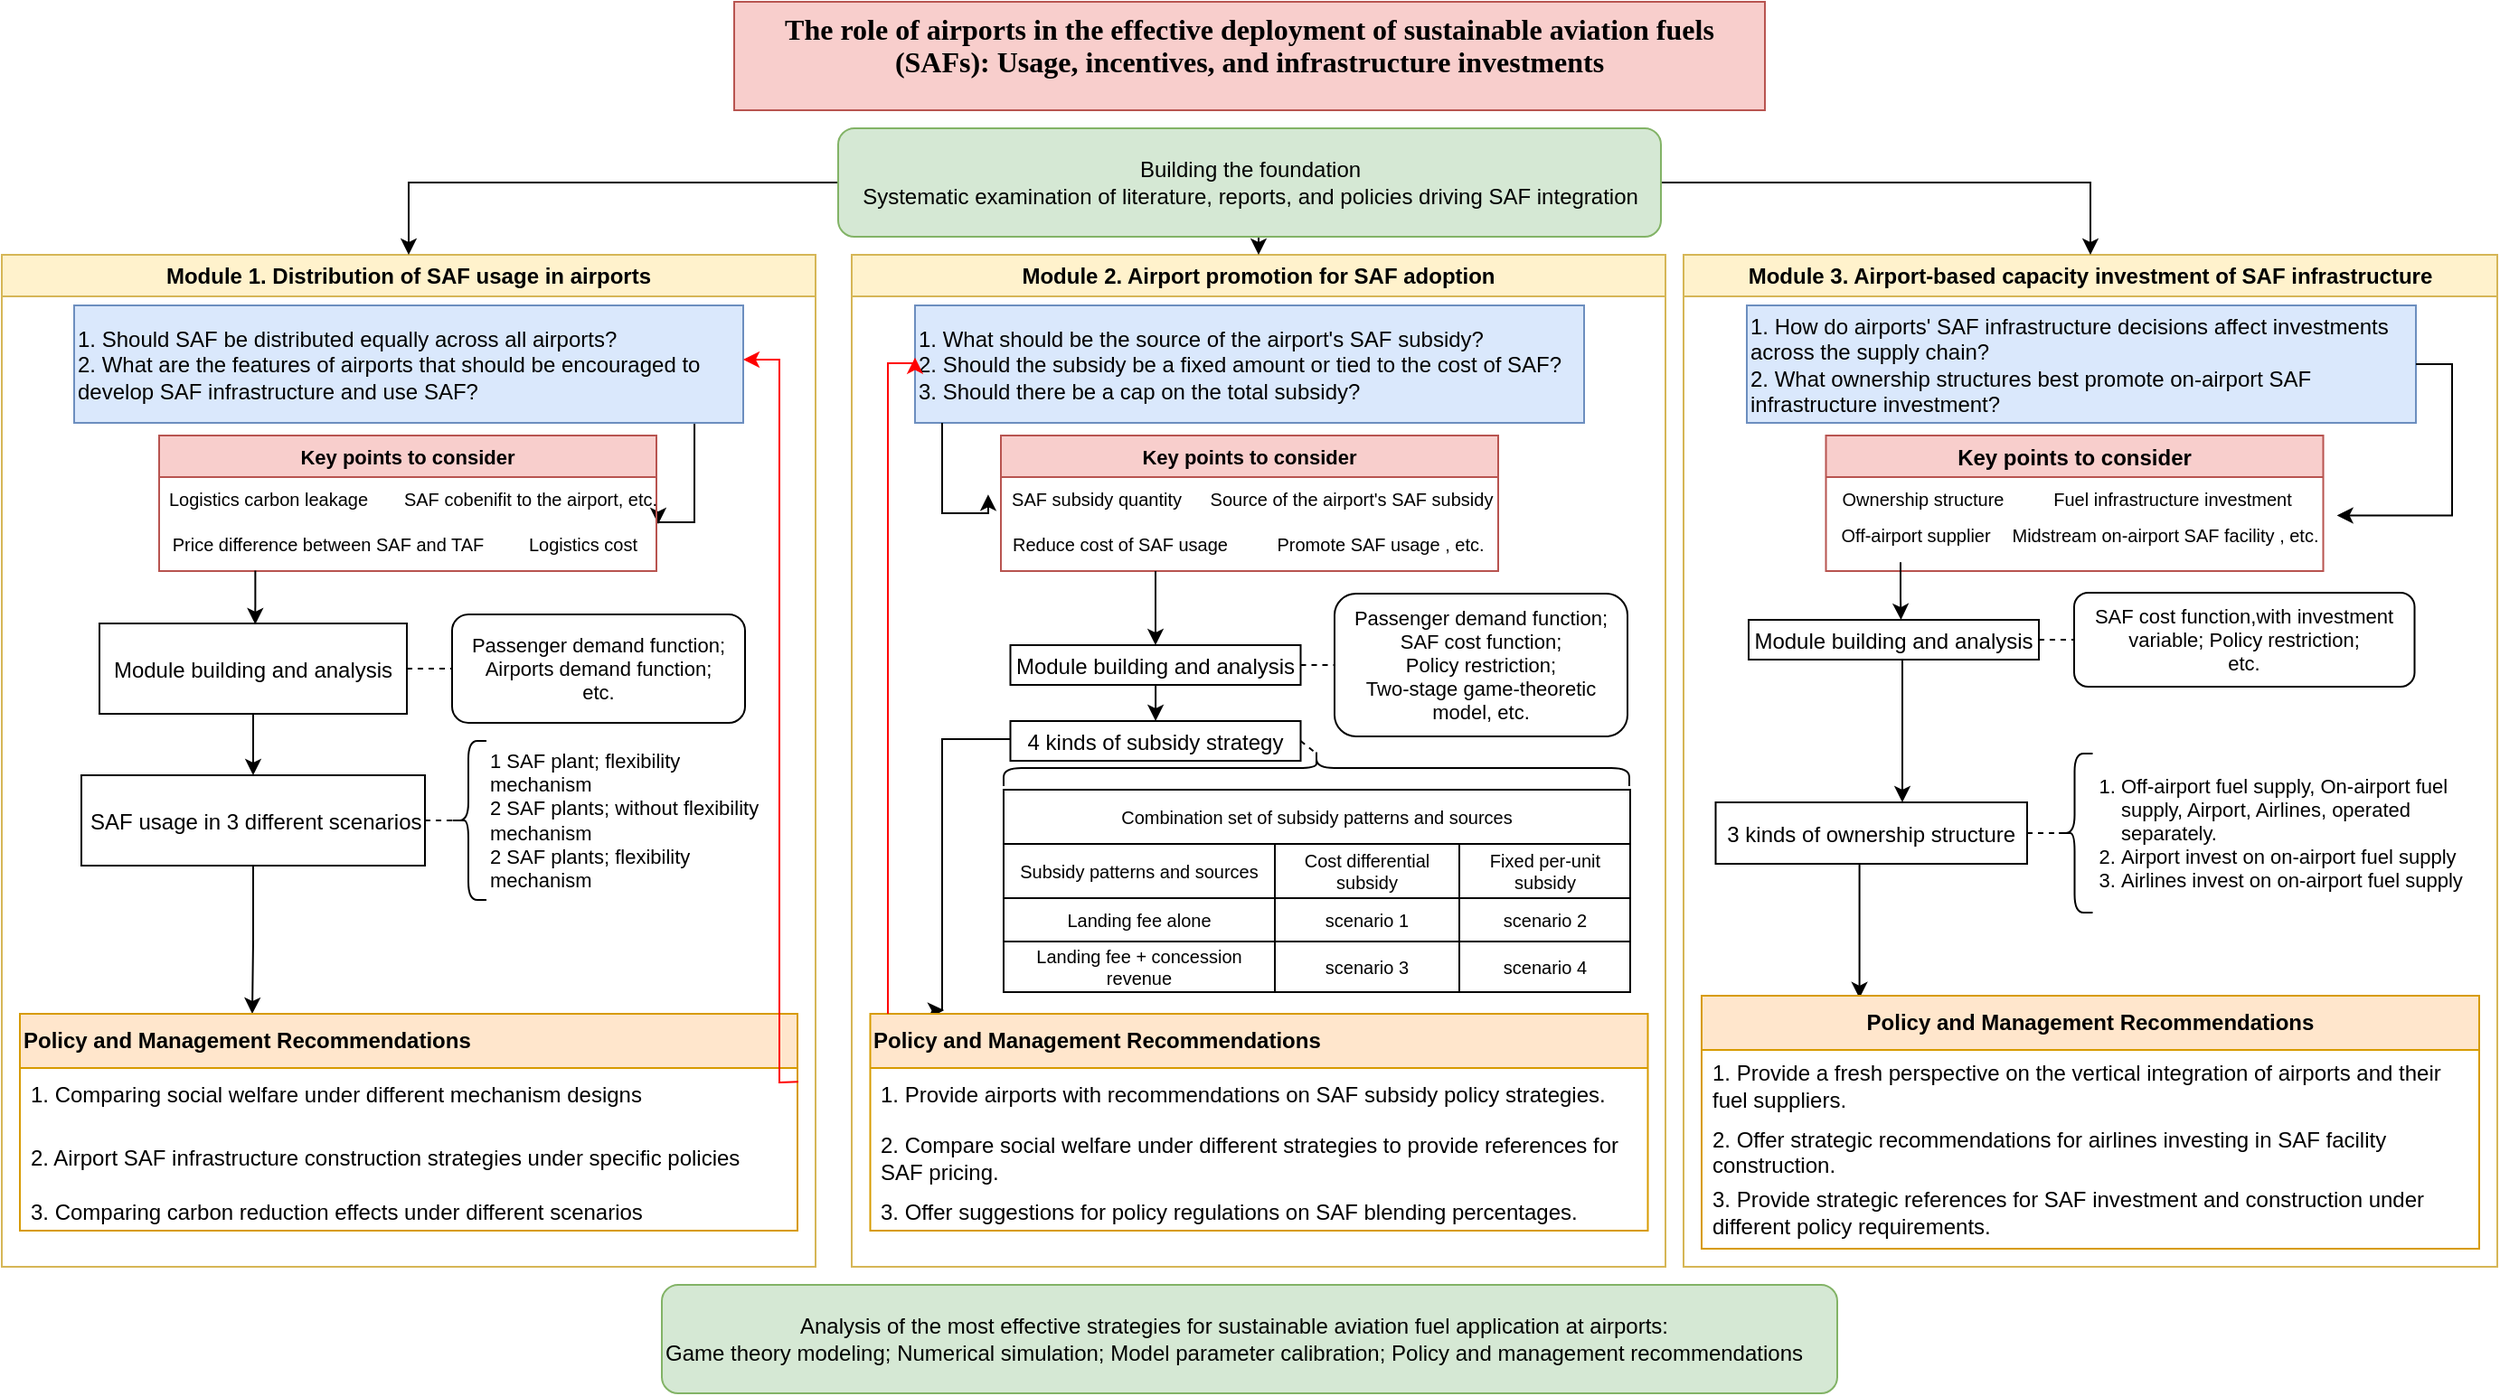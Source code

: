 <mxfile version="24.8.0">
  <diagram name="Page-1" id="e7e014a7-5840-1c2e-5031-d8a46d1fe8dd">
    <mxGraphModel dx="2603" dy="819" grid="1" gridSize="10" guides="1" tooltips="1" connect="1" arrows="1" fold="1" page="1" pageScale="1" pageWidth="1169" pageHeight="826" background="none" math="0" shadow="0">
      <root>
        <mxCell id="0" />
        <mxCell id="1" parent="0" />
        <mxCell id="2" value="Module 1. Distribution of SAF usage in airports" style="swimlane;whiteSpace=wrap;fillColor=#fff2cc;strokeColor=#d6b656;" parent="1" vertex="1">
          <mxGeometry x="-280" y="140" width="450" height="560" as="geometry">
            <mxRectangle x="-270" y="142" width="90" height="30" as="alternateBounds" />
          </mxGeometry>
        </mxCell>
        <mxCell id="LJBLf-9OPQEesqbSQKG5-111" style="edgeStyle=orthogonalEdgeStyle;rounded=0;orthogonalLoop=1;jettySize=auto;html=1;entryX=0.5;entryY=0;entryDx=0;entryDy=0;fontFamily=Helvetica;fontSize=12;fontColor=default;" parent="2" source="8" target="10" edge="1">
          <mxGeometry relative="1" as="geometry" />
        </mxCell>
        <mxCell id="8" value="Module building and analysis" style="" parent="2" vertex="1">
          <mxGeometry x="54" y="204" width="170" height="50" as="geometry" />
        </mxCell>
        <mxCell id="rZtBLB-fVoA_DSwmURB1-14" style="edgeStyle=orthogonalEdgeStyle;rounded=0;orthogonalLoop=1;jettySize=auto;html=1;entryX=0.25;entryY=0;entryDx=0;entryDy=0;" edge="1" parent="2">
          <mxGeometry relative="1" as="geometry">
            <mxPoint x="139" y="338" as="sourcePoint" />
            <mxPoint x="138.5" y="420" as="targetPoint" />
            <Array as="points">
              <mxPoint x="139" y="379" />
              <mxPoint x="139" y="379" />
            </Array>
          </mxGeometry>
        </mxCell>
        <mxCell id="10" value=" SAF usage in 3 different scenarios" style="" parent="2" vertex="1">
          <mxGeometry x="44" y="288" width="190" height="50" as="geometry" />
        </mxCell>
        <mxCell id="LJBLf-9OPQEesqbSQKG5-52" value="Passenger demand function;&lt;div style=&quot;font-size: 11px;&quot;&gt;Airports demand function;&lt;/div&gt;&lt;div style=&quot;font-size: 11px;&quot;&gt;etc.&lt;/div&gt;" style="rounded=1;whiteSpace=wrap;html=1;fontSize=11;" parent="2" vertex="1">
          <mxGeometry x="249" y="199" width="162" height="60" as="geometry" />
        </mxCell>
        <mxCell id="LJBLf-9OPQEesqbSQKG5-56" value="" style="endArrow=none;dashed=1;html=1;rounded=0;exitX=1;exitY=0.5;exitDx=0;exitDy=0;entryX=0;entryY=0.5;entryDx=0;entryDy=0;" parent="2" source="8" target="LJBLf-9OPQEesqbSQKG5-52" edge="1">
          <mxGeometry width="50" height="50" relative="1" as="geometry">
            <mxPoint x="539" y="191" as="sourcePoint" />
            <mxPoint x="589" y="141" as="targetPoint" />
          </mxGeometry>
        </mxCell>
        <mxCell id="LJBLf-9OPQEesqbSQKG5-57" value="" style="shape=curlyBracket;whiteSpace=wrap;html=1;rounded=1;labelPosition=left;verticalLabelPosition=middle;align=right;verticalAlign=middle;size=0.5;rotation=0;" parent="2" vertex="1">
          <mxGeometry x="248" y="269" width="20" height="88" as="geometry" />
        </mxCell>
        <mxCell id="LJBLf-9OPQEesqbSQKG5-79" value="" style="endArrow=none;dashed=1;html=1;rounded=0;fontFamily=Helvetica;fontSize=12;fontColor=default;entryX=0.1;entryY=0.5;entryDx=0;entryDy=0;entryPerimeter=0;exitX=1;exitY=0.5;exitDx=0;exitDy=0;" parent="2" source="10" target="LJBLf-9OPQEesqbSQKG5-57" edge="1">
          <mxGeometry width="50" height="50" relative="1" as="geometry">
            <mxPoint x="169" y="281" as="sourcePoint" />
            <mxPoint x="219" y="231" as="targetPoint" />
          </mxGeometry>
        </mxCell>
        <mxCell id="LJBLf-9OPQEesqbSQKG5-73" value="&lt;span style=&quot;font-weight: 700; text-align: -webkit-center;&quot;&gt;Policy and Management Recommendations&lt;/span&gt;" style="swimlane;fontStyle=0;childLayout=stackLayout;horizontal=1;startSize=30;horizontalStack=0;resizeParent=1;resizeParentMax=0;resizeLast=0;collapsible=1;marginBottom=0;whiteSpace=wrap;html=1;align=left;verticalAlign=middle;fontFamily=Helvetica;fontSize=12;fillColor=#ffe6cc;strokeColor=#d79b00;" parent="2" vertex="1">
          <mxGeometry x="10" y="420" width="430" height="120" as="geometry" />
        </mxCell>
        <mxCell id="LJBLf-9OPQEesqbSQKG5-74" value="1. Comparing social welfare under different mechanism designs" style="text;strokeColor=none;fillColor=none;align=left;verticalAlign=middle;spacingLeft=4;spacingRight=4;overflow=hidden;points=[[0,0.5],[1,0.5]];portConstraint=eastwest;rotatable=0;whiteSpace=wrap;html=1;fontFamily=Helvetica;fontSize=12;fontColor=default;" parent="LJBLf-9OPQEesqbSQKG5-73" vertex="1">
          <mxGeometry y="30" width="430" height="30" as="geometry" />
        </mxCell>
        <mxCell id="LJBLf-9OPQEesqbSQKG5-75" value="2. Airport SAF infrastructure construction strategies under specific policies" style="text;strokeColor=none;fillColor=none;align=left;verticalAlign=middle;spacingLeft=4;spacingRight=4;overflow=hidden;points=[[0,0.5],[1,0.5]];portConstraint=eastwest;rotatable=0;whiteSpace=wrap;html=1;fontFamily=Helvetica;fontSize=12;fontColor=default;" parent="LJBLf-9OPQEesqbSQKG5-73" vertex="1">
          <mxGeometry y="60" width="430" height="40" as="geometry" />
        </mxCell>
        <mxCell id="LJBLf-9OPQEesqbSQKG5-76" value="3. Comparing carbon reduction effects under different scenarios" style="text;strokeColor=none;fillColor=none;align=left;verticalAlign=middle;spacingLeft=4;spacingRight=4;overflow=hidden;points=[[0,0.5],[1,0.5]];portConstraint=eastwest;rotatable=0;whiteSpace=wrap;html=1;fontFamily=Helvetica;fontSize=12;fontColor=default;" parent="LJBLf-9OPQEesqbSQKG5-73" vertex="1">
          <mxGeometry y="100" width="430" height="20" as="geometry" />
        </mxCell>
        <mxCell id="lu8GZyo01GJMkmbSmP88-27" style="edgeStyle=orthogonalEdgeStyle;rounded=0;orthogonalLoop=1;jettySize=auto;html=1;entryX=1;entryY=0.5;entryDx=0;entryDy=0;" parent="2" edge="1">
          <mxGeometry relative="1" as="geometry">
            <Array as="points">
              <mxPoint x="383" y="148" />
            </Array>
            <mxPoint x="383.034" y="91.0" as="sourcePoint" />
            <mxPoint x="363" y="149" as="targetPoint" />
          </mxGeometry>
        </mxCell>
        <mxCell id="LJBLf-9OPQEesqbSQKG5-71" value="1. Should SAF be distributed equally across all airports?&amp;nbsp;&lt;div&gt;&lt;span style=&quot;background-color: initial;&quot;&gt;2. What are the features of airports that should be encouraged to develop SAF infrastructure and use SAF?&lt;/span&gt;&lt;br&gt;&lt;/div&gt;" style="text;strokeColor=#6c8ebf;fillColor=#dae8fc;html=1;whiteSpace=wrap;verticalAlign=middle;overflow=hidden;" parent="2" vertex="1">
          <mxGeometry x="40" y="28" width="370" height="65" as="geometry" />
        </mxCell>
        <mxCell id="LJBLf-9OPQEesqbSQKG5-83" value="" style="endArrow=classic;html=1;rounded=0;fontFamily=Helvetica;fontSize=12;fontColor=default;strokeColor=#FF0000;exitX=1.001;exitY=0.253;exitDx=0;exitDy=0;exitPerimeter=0;" parent="2" edge="1" source="LJBLf-9OPQEesqbSQKG5-74">
          <mxGeometry width="50" height="50" relative="1" as="geometry">
            <mxPoint x="410" y="458" as="sourcePoint" />
            <mxPoint x="410" y="58" as="targetPoint" />
            <Array as="points">
              <mxPoint x="430" y="458" />
              <mxPoint x="430" y="268" />
              <mxPoint x="430" y="58" />
            </Array>
          </mxGeometry>
        </mxCell>
        <mxCell id="LJBLf-9OPQEesqbSQKG5-60" value="&lt;span style=&quot;background-color: initial; font-size: 11px;&quot;&gt;1 SAF plant; flexibility mechanism&amp;nbsp;&lt;/span&gt;&lt;br style=&quot;font-size: 11px;&quot;&gt;&lt;span style=&quot;background-color: initial; font-size: 11px;&quot;&gt;2 SAF plants; without flexibility mechanism&lt;/span&gt;&lt;br style=&quot;font-size: 11px;&quot;&gt;&lt;span style=&quot;background-color: initial; font-size: 11px;&quot;&gt;2 SAF plants; flexibility mechanism&lt;/span&gt;" style="text;strokeColor=none;fillColor=none;html=1;whiteSpace=wrap;verticalAlign=middle;overflow=hidden;fontSize=11;" parent="2" vertex="1">
          <mxGeometry x="268" y="252" width="162" height="122" as="geometry" />
        </mxCell>
        <mxCell id="lu8GZyo01GJMkmbSmP88-20" value="Key points to consider" style="swimlane;fillColor=#f8cecc;strokeColor=#b85450;fontSize=11;" parent="2" vertex="1">
          <mxGeometry x="87" y="100" width="275" height="75" as="geometry" />
        </mxCell>
        <mxCell id="lu8GZyo01GJMkmbSmP88-21" value="SAF cobenifit to the airport, etc." style="text;html=1;align=center;verticalAlign=middle;resizable=0;points=[];autosize=1;strokeColor=none;fillColor=none;fontSize=10;" parent="lu8GZyo01GJMkmbSmP88-20" vertex="1">
          <mxGeometry x="125" y="20" width="160" height="30" as="geometry" />
        </mxCell>
        <mxCell id="lu8GZyo01GJMkmbSmP88-22" value="Logistics carbon leakage" style="text;html=1;align=center;verticalAlign=middle;resizable=0;points=[];autosize=1;strokeColor=none;fillColor=none;fontSize=10;" parent="lu8GZyo01GJMkmbSmP88-20" vertex="1">
          <mxGeometry x="-5" y="20" width="130" height="30" as="geometry" />
        </mxCell>
        <mxCell id="lu8GZyo01GJMkmbSmP88-23" value="Logistics cost" style="text;html=1;align=center;verticalAlign=middle;resizable=0;points=[];autosize=1;strokeColor=none;fillColor=none;fontSize=10;" parent="lu8GZyo01GJMkmbSmP88-20" vertex="1">
          <mxGeometry x="194" y="45" width="80" height="30" as="geometry" />
        </mxCell>
        <mxCell id="lu8GZyo01GJMkmbSmP88-24" value="&lt;font style=&quot;font-size: 10px;&quot;&gt;Price difference between SAF and TAF&lt;/font&gt;" style="text;html=1;align=center;verticalAlign=middle;resizable=0;points=[];autosize=1;strokeColor=none;fillColor=none;fontSize=9;" parent="lu8GZyo01GJMkmbSmP88-20" vertex="1">
          <mxGeometry x="-7" y="45" width="200" height="30" as="geometry" />
        </mxCell>
        <mxCell id="rZtBLB-fVoA_DSwmURB1-11" style="edgeStyle=orthogonalEdgeStyle;rounded=0;orthogonalLoop=1;jettySize=auto;html=1;entryX=0.848;entryY=0.01;entryDx=0;entryDy=0;entryPerimeter=0;exitX=0.301;exitY=0.993;exitDx=0;exitDy=0;exitPerimeter=0;" edge="1" parent="2" source="lu8GZyo01GJMkmbSmP88-24">
          <mxGeometry relative="1" as="geometry">
            <mxPoint x="140" y="180" as="sourcePoint" />
            <mxPoint x="140.16" y="204.5" as="targetPoint" />
          </mxGeometry>
        </mxCell>
        <mxCell id="3" value="Module 2. Airport promotion for SAF adoption" style="swimlane;whiteSpace=wrap;fillColor=#fff2cc;strokeColor=#d6b656;" parent="1" vertex="1">
          <mxGeometry x="190" y="140" width="450" height="560" as="geometry" />
        </mxCell>
        <mxCell id="LJBLf-9OPQEesqbSQKG5-85" value="1. What should be the source of the airport&#39;s SAF subsidy?&amp;nbsp;&lt;div&gt;2. Should the subsidy be a fixed amount or tied to the cost of SAF?&amp;nbsp;&lt;/div&gt;&lt;div&gt;3. Should there be a cap on the total subsidy?&lt;/div&gt;" style="text;strokeColor=#6c8ebf;fillColor=#dae8fc;html=1;whiteSpace=wrap;verticalAlign=middle;overflow=hidden;" parent="3" vertex="1">
          <mxGeometry x="35" y="28" width="370" height="65" as="geometry" />
        </mxCell>
        <mxCell id="LJBLf-9OPQEesqbSQKG5-116" style="edgeStyle=orthogonalEdgeStyle;rounded=0;orthogonalLoop=1;jettySize=auto;html=1;entryX=0.5;entryY=0;entryDx=0;entryDy=0;fontFamily=Helvetica;fontSize=12;fontColor=default;" parent="3" source="LJBLf-9OPQEesqbSQKG5-117" target="LJBLf-9OPQEesqbSQKG5-118" edge="1">
          <mxGeometry relative="1" as="geometry" />
        </mxCell>
        <mxCell id="LJBLf-9OPQEesqbSQKG5-117" value="Module building and analysis" style="" parent="3" vertex="1">
          <mxGeometry x="87.75" y="216" width="160.5" height="22" as="geometry" />
        </mxCell>
        <mxCell id="rZtBLB-fVoA_DSwmURB1-19" style="edgeStyle=orthogonalEdgeStyle;rounded=0;orthogonalLoop=1;jettySize=auto;html=1;entryX=0.095;entryY=-0.017;entryDx=0;entryDy=0;entryPerimeter=0;" edge="1" parent="3" target="LJBLf-9OPQEesqbSQKG5-137">
          <mxGeometry relative="1" as="geometry">
            <mxPoint x="50.433" y="409.84" as="targetPoint" />
            <mxPoint x="87.75" y="268" as="sourcePoint" />
            <Array as="points">
              <mxPoint x="50" y="268" />
            </Array>
          </mxGeometry>
        </mxCell>
        <mxCell id="LJBLf-9OPQEesqbSQKG5-118" value="4 kinds of subsidy strategy" style="" parent="3" vertex="1">
          <mxGeometry x="87.75" y="258" width="160.5" height="22" as="geometry" />
        </mxCell>
        <mxCell id="LJBLf-9OPQEesqbSQKG5-119" value="Passenger demand function;&lt;div style=&quot;font-size: 11px;&quot;&gt;SAF cost function;&lt;/div&gt;&lt;div style=&quot;font-size: 11px;&quot;&gt;Policy restriction;&lt;/div&gt;&lt;div style=&quot;font-size: 11px;&quot;&gt;Two-stage game-theoretic model,&amp;nbsp;&lt;span style=&quot;background-color: initial; font-size: 11px;&quot;&gt;etc.&lt;/span&gt;&lt;/div&gt;" style="rounded=1;whiteSpace=wrap;html=1;fontSize=11;" parent="3" vertex="1">
          <mxGeometry x="267" y="187.5" width="162" height="79" as="geometry" />
        </mxCell>
        <mxCell id="LJBLf-9OPQEesqbSQKG5-120" value="" style="endArrow=none;dashed=1;html=1;rounded=0;exitX=1;exitY=0.5;exitDx=0;exitDy=0;entryX=0;entryY=0.5;entryDx=0;entryDy=0;" parent="3" source="LJBLf-9OPQEesqbSQKG5-117" target="LJBLf-9OPQEesqbSQKG5-119" edge="1">
          <mxGeometry width="50" height="50" relative="1" as="geometry">
            <mxPoint x="548.5" y="210" as="sourcePoint" />
            <mxPoint x="598.5" y="160" as="targetPoint" />
          </mxGeometry>
        </mxCell>
        <mxCell id="LJBLf-9OPQEesqbSQKG5-121" value="" style="shape=curlyBracket;whiteSpace=wrap;html=1;rounded=1;labelPosition=left;verticalLabelPosition=middle;align=right;verticalAlign=middle;size=0.5;rotation=90;" parent="3" vertex="1">
          <mxGeometry x="247" y="111" width="20" height="346" as="geometry" />
        </mxCell>
        <mxCell id="LJBLf-9OPQEesqbSQKG5-122" value="" style="endArrow=none;dashed=1;html=1;rounded=0;fontFamily=Helvetica;fontSize=12;fontColor=default;entryX=0.1;entryY=0.5;entryDx=0;entryDy=0;entryPerimeter=0;exitX=1;exitY=0.5;exitDx=0;exitDy=0;" parent="3" source="LJBLf-9OPQEesqbSQKG5-118" target="LJBLf-9OPQEesqbSQKG5-121" edge="1">
          <mxGeometry width="50" height="50" relative="1" as="geometry">
            <mxPoint x="167" y="326" as="sourcePoint" />
            <mxPoint x="228.5" y="217" as="targetPoint" />
          </mxGeometry>
        </mxCell>
        <mxCell id="LJBLf-9OPQEesqbSQKG5-123" value="Combination set of subsidy patterns and sources" style="shape=table;startSize=30;container=1;collapsible=0;childLayout=tableLayout;strokeColor=default;align=center;verticalAlign=middle;fillColor=none;gradientColor=none;fontSize=10;" parent="3" vertex="1">
          <mxGeometry x="84" y="296" width="346.5" height="112" as="geometry" />
        </mxCell>
        <mxCell id="LJBLf-9OPQEesqbSQKG5-124" value="" style="shape=tableRow;horizontal=0;startSize=0;swimlaneHead=0;swimlaneBody=0;strokeColor=inherit;top=0;left=0;bottom=0;right=0;collapsible=0;dropTarget=0;fillColor=none;points=[[0,0.5],[1,0.5]];portConstraint=eastwest;fontSize=16;align=left;verticalAlign=middle;fontFamily=Helvetica;fontColor=default;" parent="LJBLf-9OPQEesqbSQKG5-123" vertex="1">
          <mxGeometry y="30" width="346.5" height="30" as="geometry" />
        </mxCell>
        <mxCell id="LJBLf-9OPQEesqbSQKG5-125" value="Subsidy patterns and sources" style="shape=partialRectangle;html=1;whiteSpace=wrap;connectable=0;strokeColor=inherit;overflow=hidden;fillColor=none;top=0;left=0;bottom=0;right=0;pointerEvents=1;align=center;verticalAlign=middle;fontSize=10;" parent="LJBLf-9OPQEesqbSQKG5-124" vertex="1">
          <mxGeometry width="150" height="30" as="geometry">
            <mxRectangle width="150" height="30" as="alternateBounds" />
          </mxGeometry>
        </mxCell>
        <mxCell id="LJBLf-9OPQEesqbSQKG5-126" value="Cost differential subsidy" style="shape=partialRectangle;html=1;whiteSpace=wrap;connectable=0;strokeColor=inherit;overflow=hidden;fillColor=none;top=0;left=0;bottom=0;right=0;pointerEvents=1;align=center;verticalAlign=middle;fontSize=10;" parent="LJBLf-9OPQEesqbSQKG5-124" vertex="1">
          <mxGeometry x="150" width="102" height="30" as="geometry">
            <mxRectangle width="102" height="30" as="alternateBounds" />
          </mxGeometry>
        </mxCell>
        <mxCell id="LJBLf-9OPQEesqbSQKG5-127" value="Fixed per-unit subsidy" style="shape=partialRectangle;html=1;whiteSpace=wrap;connectable=0;strokeColor=inherit;overflow=hidden;fillColor=none;top=0;left=0;bottom=0;right=0;pointerEvents=1;align=center;verticalAlign=middle;fontSize=10;" parent="LJBLf-9OPQEesqbSQKG5-124" vertex="1">
          <mxGeometry x="252" width="95" height="30" as="geometry">
            <mxRectangle width="95" height="30" as="alternateBounds" />
          </mxGeometry>
        </mxCell>
        <mxCell id="LJBLf-9OPQEesqbSQKG5-128" value="" style="shape=tableRow;horizontal=0;startSize=0;swimlaneHead=0;swimlaneBody=0;strokeColor=inherit;top=0;left=0;bottom=0;right=0;collapsible=0;dropTarget=0;fillColor=none;points=[[0,0.5],[1,0.5]];portConstraint=eastwest;fontSize=16;align=left;verticalAlign=middle;fontFamily=Helvetica;fontColor=default;" parent="LJBLf-9OPQEesqbSQKG5-123" vertex="1">
          <mxGeometry y="60" width="346.5" height="24" as="geometry" />
        </mxCell>
        <mxCell id="LJBLf-9OPQEesqbSQKG5-129" value="Landing fee alone" style="shape=partialRectangle;html=1;whiteSpace=wrap;connectable=0;strokeColor=inherit;overflow=hidden;fillColor=none;top=0;left=0;bottom=0;right=0;pointerEvents=1;align=center;verticalAlign=middle;fontSize=10;" parent="LJBLf-9OPQEesqbSQKG5-128" vertex="1">
          <mxGeometry width="150" height="24" as="geometry">
            <mxRectangle width="150" height="24" as="alternateBounds" />
          </mxGeometry>
        </mxCell>
        <mxCell id="LJBLf-9OPQEesqbSQKG5-130" value="scenario 1" style="shape=partialRectangle;html=1;whiteSpace=wrap;connectable=0;strokeColor=inherit;overflow=hidden;fillColor=none;top=0;left=0;bottom=0;right=0;pointerEvents=1;fontSize=10;align=center;verticalAlign=middle;fontFamily=Helvetica;fontColor=default;" parent="LJBLf-9OPQEesqbSQKG5-128" vertex="1">
          <mxGeometry x="150" width="102" height="24" as="geometry">
            <mxRectangle width="102" height="24" as="alternateBounds" />
          </mxGeometry>
        </mxCell>
        <mxCell id="LJBLf-9OPQEesqbSQKG5-131" value="scenario 2" style="shape=partialRectangle;html=1;whiteSpace=wrap;connectable=0;strokeColor=inherit;overflow=hidden;fillColor=none;top=0;left=0;bottom=0;right=0;pointerEvents=1;fontSize=10;align=center;verticalAlign=middle;fontFamily=Helvetica;fontColor=default;" parent="LJBLf-9OPQEesqbSQKG5-128" vertex="1">
          <mxGeometry x="252" width="95" height="24" as="geometry">
            <mxRectangle width="95" height="24" as="alternateBounds" />
          </mxGeometry>
        </mxCell>
        <mxCell id="LJBLf-9OPQEesqbSQKG5-132" value="" style="shape=tableRow;horizontal=0;startSize=0;swimlaneHead=0;swimlaneBody=0;strokeColor=inherit;top=0;left=0;bottom=0;right=0;collapsible=0;dropTarget=0;fillColor=none;points=[[0,0.5],[1,0.5]];portConstraint=eastwest;fontSize=16;align=left;verticalAlign=middle;fontFamily=Helvetica;fontColor=default;" parent="LJBLf-9OPQEesqbSQKG5-123" vertex="1">
          <mxGeometry y="84" width="346.5" height="28" as="geometry" />
        </mxCell>
        <mxCell id="LJBLf-9OPQEesqbSQKG5-133" value="Landing fee + concession revenue" style="shape=partialRectangle;html=1;whiteSpace=wrap;connectable=0;strokeColor=inherit;overflow=hidden;fillColor=none;top=0;left=0;bottom=0;right=0;pointerEvents=1;align=center;verticalAlign=middle;fontSize=10;" parent="LJBLf-9OPQEesqbSQKG5-132" vertex="1">
          <mxGeometry width="150" height="28" as="geometry">
            <mxRectangle width="150" height="28" as="alternateBounds" />
          </mxGeometry>
        </mxCell>
        <mxCell id="LJBLf-9OPQEesqbSQKG5-134" value="scenario 3" style="shape=partialRectangle;html=1;whiteSpace=wrap;connectable=0;strokeColor=inherit;overflow=hidden;fillColor=none;top=0;left=0;bottom=0;right=0;pointerEvents=1;fontSize=10;align=center;verticalAlign=middle;fontFamily=Helvetica;fontColor=default;" parent="LJBLf-9OPQEesqbSQKG5-132" vertex="1">
          <mxGeometry x="150" width="102" height="28" as="geometry">
            <mxRectangle width="102" height="28" as="alternateBounds" />
          </mxGeometry>
        </mxCell>
        <mxCell id="LJBLf-9OPQEesqbSQKG5-135" value="scenario 4" style="shape=partialRectangle;html=1;whiteSpace=wrap;connectable=0;strokeColor=inherit;overflow=hidden;fillColor=none;top=0;left=0;bottom=0;right=0;pointerEvents=1;fontSize=10;align=center;verticalAlign=middle;fontFamily=Helvetica;fontColor=default;" parent="LJBLf-9OPQEesqbSQKG5-132" vertex="1">
          <mxGeometry x="252" width="95" height="28" as="geometry">
            <mxRectangle width="95" height="28" as="alternateBounds" />
          </mxGeometry>
        </mxCell>
        <mxCell id="LJBLf-9OPQEesqbSQKG5-137" value="&lt;span style=&quot;font-weight: 700; text-align: -webkit-center;&quot;&gt;Policy and Management Recommendations&lt;/span&gt;" style="swimlane;fontStyle=0;childLayout=stackLayout;horizontal=1;startSize=30;horizontalStack=0;resizeParent=1;resizeParentMax=0;resizeLast=0;collapsible=1;marginBottom=0;whiteSpace=wrap;html=1;align=left;verticalAlign=middle;fontFamily=Helvetica;fontSize=12;fillColor=#ffe6cc;strokeColor=#d79b00;" parent="3" vertex="1">
          <mxGeometry x="10.25" y="420" width="430" height="120" as="geometry" />
        </mxCell>
        <mxCell id="LJBLf-9OPQEesqbSQKG5-138" value="1. Provide airports with recommendations on SAF subsidy policy strategies." style="text;strokeColor=none;fillColor=none;align=left;verticalAlign=middle;spacingLeft=4;spacingRight=4;overflow=hidden;points=[[0,0.5],[1,0.5]];portConstraint=eastwest;rotatable=0;whiteSpace=wrap;html=1;fontFamily=Helvetica;fontSize=12;fontColor=default;" parent="LJBLf-9OPQEesqbSQKG5-137" vertex="1">
          <mxGeometry y="30" width="430" height="30" as="geometry" />
        </mxCell>
        <mxCell id="LJBLf-9OPQEesqbSQKG5-139" value="2. Compare social welfare under different strategies to provide references for SAF pricing." style="text;strokeColor=none;fillColor=none;align=left;verticalAlign=middle;spacingLeft=4;spacingRight=4;overflow=hidden;points=[[0,0.5],[1,0.5]];portConstraint=eastwest;rotatable=0;whiteSpace=wrap;html=1;fontFamily=Helvetica;fontSize=12;fontColor=default;" parent="LJBLf-9OPQEesqbSQKG5-137" vertex="1">
          <mxGeometry y="60" width="430" height="40" as="geometry" />
        </mxCell>
        <mxCell id="LJBLf-9OPQEesqbSQKG5-140" value="3. Offer suggestions for policy regulations on SAF blending percentages." style="text;strokeColor=none;fillColor=none;align=left;verticalAlign=middle;spacingLeft=4;spacingRight=4;overflow=hidden;points=[[0,0.5],[1,0.5]];portConstraint=eastwest;rotatable=0;whiteSpace=wrap;html=1;fontFamily=Helvetica;fontSize=12;fontColor=default;" parent="LJBLf-9OPQEesqbSQKG5-137" vertex="1">
          <mxGeometry y="100" width="430" height="20" as="geometry" />
        </mxCell>
        <mxCell id="lu8GZyo01GJMkmbSmP88-28" value="Key points to consider" style="swimlane;fillColor=#f8cecc;strokeColor=#b85450;fontSize=11;" parent="3" vertex="1">
          <mxGeometry x="82.5" y="100" width="275" height="75" as="geometry" />
        </mxCell>
        <mxCell id="lu8GZyo01GJMkmbSmP88-29" value="Promote SAF usage , etc." style="text;html=1;align=center;verticalAlign=middle;resizable=0;points=[];autosize=1;strokeColor=none;fillColor=none;fontSize=10;" parent="lu8GZyo01GJMkmbSmP88-28" vertex="1">
          <mxGeometry x="139" y="45" width="140" height="30" as="geometry" />
        </mxCell>
        <mxCell id="lu8GZyo01GJMkmbSmP88-30" value="&lt;span style=&quot;font-size: 10px;&quot;&gt;SAF subsidy quantity&lt;/span&gt;" style="text;html=1;align=center;verticalAlign=middle;resizable=0;points=[];autosize=1;strokeColor=none;fillColor=none;fontSize=10;" parent="lu8GZyo01GJMkmbSmP88-28" vertex="1">
          <mxGeometry x="-8" y="20" width="120" height="30" as="geometry" />
        </mxCell>
        <mxCell id="lu8GZyo01GJMkmbSmP88-31" value="&lt;span style=&quot;font-size: 10px;&quot;&gt;Source of the airport&#39;s SAF subsidy&lt;/span&gt;" style="text;html=1;align=center;verticalAlign=middle;resizable=0;points=[];autosize=1;strokeColor=none;fillColor=none;fontSize=10;" parent="lu8GZyo01GJMkmbSmP88-28" vertex="1">
          <mxGeometry x="103" y="20" width="180" height="30" as="geometry" />
        </mxCell>
        <mxCell id="lu8GZyo01GJMkmbSmP88-32" value="Reduce cost of SAF usage" style="text;html=1;align=center;verticalAlign=middle;resizable=0;points=[];autosize=1;strokeColor=none;fillColor=none;fontSize=10;" parent="lu8GZyo01GJMkmbSmP88-28" vertex="1">
          <mxGeometry x="-5" y="45" width="140" height="30" as="geometry" />
        </mxCell>
        <mxCell id="lu8GZyo01GJMkmbSmP88-34" style="edgeStyle=orthogonalEdgeStyle;rounded=0;orthogonalLoop=1;jettySize=auto;html=1;entryX=0.5;entryY=0;entryDx=0;entryDy=0;" parent="3" source="lu8GZyo01GJMkmbSmP88-32" target="LJBLf-9OPQEesqbSQKG5-117" edge="1">
          <mxGeometry relative="1" as="geometry">
            <Array as="points">
              <mxPoint x="168" y="198" />
              <mxPoint x="168" y="198" />
            </Array>
          </mxGeometry>
        </mxCell>
        <mxCell id="rZtBLB-fVoA_DSwmURB1-15" style="edgeStyle=orthogonalEdgeStyle;rounded=0;orthogonalLoop=1;jettySize=auto;html=1;entryX=0.008;entryY=0.421;entryDx=0;entryDy=0;entryPerimeter=0;" edge="1" parent="3" source="LJBLf-9OPQEesqbSQKG5-85" target="lu8GZyo01GJMkmbSmP88-30">
          <mxGeometry relative="1" as="geometry">
            <Array as="points">
              <mxPoint x="50" y="143" />
            </Array>
          </mxGeometry>
        </mxCell>
        <mxCell id="rZtBLB-fVoA_DSwmURB1-21" style="edgeStyle=orthogonalEdgeStyle;rounded=0;orthogonalLoop=1;jettySize=auto;html=1;entryX=0;entryY=0.444;entryDx=0;entryDy=0;entryPerimeter=0;strokeColor=#FF0000;" edge="1" parent="3" source="LJBLf-9OPQEesqbSQKG5-137" target="LJBLf-9OPQEesqbSQKG5-85">
          <mxGeometry relative="1" as="geometry">
            <Array as="points">
              <mxPoint x="20" y="60" />
            </Array>
          </mxGeometry>
        </mxCell>
        <mxCell id="4" value="Module 3. Airport-based capacity investment of SAF infrastructure" style="swimlane;whiteSpace=wrap;fillColor=#fff2cc;strokeColor=#d6b656;" parent="1" vertex="1">
          <mxGeometry x="650" y="140" width="450" height="560" as="geometry" />
        </mxCell>
        <mxCell id="LJBLf-9OPQEesqbSQKG5-153" value="&lt;div&gt;1. How do airports&#39; SAF infrastructure decisions affect investments across the supply chain?&lt;/div&gt;&lt;div&gt;2. What ownership structures best promote on-airport SAF infrastructure investment?&lt;/div&gt;" style="text;strokeColor=#6c8ebf;fillColor=#dae8fc;html=1;whiteSpace=wrap;verticalAlign=middle;overflow=hidden;" parent="4" vertex="1">
          <mxGeometry x="35" y="28" width="370" height="65" as="geometry" />
        </mxCell>
        <mxCell id="LJBLf-9OPQEesqbSQKG5-172" value="" style="edgeStyle=orthogonalEdgeStyle;rounded=0;orthogonalLoop=1;jettySize=auto;html=1;fontFamily=Helvetica;fontSize=12;fontColor=default;" parent="4" source="LJBLf-9OPQEesqbSQKG5-156" target="LJBLf-9OPQEesqbSQKG5-158" edge="1">
          <mxGeometry relative="1" as="geometry">
            <Array as="points">
              <mxPoint x="121" y="245" />
              <mxPoint x="121" y="245" />
            </Array>
          </mxGeometry>
        </mxCell>
        <mxCell id="LJBLf-9OPQEesqbSQKG5-156" value="Module building and analysis" style="" parent="4" vertex="1">
          <mxGeometry x="36" y="202" width="160.5" height="22" as="geometry" />
        </mxCell>
        <mxCell id="LJBLf-9OPQEesqbSQKG5-157" value="SAF cost function,with investment variable; Policy restriction;&lt;br style=&quot;font-size: 11px;&quot;&gt;etc." style="rounded=1;whiteSpace=wrap;html=1;fontSize=11;" parent="4" vertex="1">
          <mxGeometry x="216" y="187" width="188.25" height="52" as="geometry" />
        </mxCell>
        <mxCell id="LJBLf-9OPQEesqbSQKG5-176" value="" style="edgeStyle=orthogonalEdgeStyle;rounded=0;orthogonalLoop=1;jettySize=auto;html=1;fontFamily=Helvetica;fontSize=12;fontColor=default;entryX=0.203;entryY=0.01;entryDx=0;entryDy=0;entryPerimeter=0;" parent="4" source="LJBLf-9OPQEesqbSQKG5-158" target="LJBLf-9OPQEesqbSQKG5-163" edge="1">
          <mxGeometry relative="1" as="geometry">
            <mxPoint x="103.875" y="365" as="targetPoint" />
            <Array as="points">
              <mxPoint x="121" y="316" />
              <mxPoint x="121" y="316" />
            </Array>
          </mxGeometry>
        </mxCell>
        <mxCell id="LJBLf-9OPQEesqbSQKG5-158" value="3 kinds of ownership structure" style="" parent="4" vertex="1">
          <mxGeometry x="17.75" y="303" width="172.25" height="34" as="geometry" />
        </mxCell>
        <mxCell id="LJBLf-9OPQEesqbSQKG5-159" value="" style="shape=curlyBracket;whiteSpace=wrap;html=1;rounded=1;labelPosition=left;verticalLabelPosition=middle;align=right;verticalAlign=middle;size=0.5;rotation=0;" parent="4" vertex="1">
          <mxGeometry x="206.25" y="276" width="20" height="88" as="geometry" />
        </mxCell>
        <mxCell id="LJBLf-9OPQEesqbSQKG5-160" value="&lt;ol style=&quot;font-size: 11px;&quot;&gt;&lt;li style=&quot;font-size: 11px;&quot;&gt;&lt;span style=&quot;background-color: initial; font-size: 11px;&quot;&gt;Off-airport fuel supply, On-airport fuel supply, Airport, Airlines, operated separately.&lt;/span&gt;&lt;/li&gt;&lt;li style=&quot;font-size: 11px;&quot;&gt;&lt;span style=&quot;background-color: initial; font-size: 11px;&quot;&gt;Airport invest on on-airport fuel supply&lt;/span&gt;&lt;/li&gt;&lt;li style=&quot;font-size: 11px;&quot;&gt;&lt;span style=&quot;background-color: initial; font-size: 11px;&quot;&gt;Airlines invest on on-airport fuel supply&amp;nbsp;&lt;/span&gt;&lt;/li&gt;&lt;/ol&gt;" style="text;strokeColor=none;fillColor=none;html=1;whiteSpace=wrap;verticalAlign=middle;overflow=hidden;fontSize=11;" parent="4" vertex="1">
          <mxGeometry x="200" y="259" width="240" height="122" as="geometry" />
        </mxCell>
        <mxCell id="LJBLf-9OPQEesqbSQKG5-161" value="" style="endArrow=none;dashed=1;html=1;rounded=0;fontFamily=Helvetica;fontSize=12;fontColor=default;entryX=0.1;entryY=0.5;entryDx=0;entryDy=0;entryPerimeter=0;exitX=1;exitY=0.5;exitDx=0;exitDy=0;" parent="4" source="LJBLf-9OPQEesqbSQKG5-158" target="LJBLf-9OPQEesqbSQKG5-159" edge="1">
          <mxGeometry width="50" height="50" relative="1" as="geometry">
            <mxPoint x="127.25" y="288" as="sourcePoint" />
            <mxPoint x="177.25" y="238" as="targetPoint" />
          </mxGeometry>
        </mxCell>
        <mxCell id="LJBLf-9OPQEesqbSQKG5-163" value="&lt;span style=&quot;font-weight: 700;&quot;&gt;Policy and Management Recommendations&lt;/span&gt;" style="swimlane;fontStyle=0;childLayout=stackLayout;horizontal=1;startSize=30;horizontalStack=0;resizeParent=1;resizeParentMax=0;resizeLast=0;collapsible=1;marginBottom=0;whiteSpace=wrap;html=1;align=center;verticalAlign=middle;fontFamily=Helvetica;fontSize=12;fillColor=#ffe6cc;strokeColor=#d79b00;" parent="4" vertex="1">
          <mxGeometry x="10" y="410" width="430" height="140" as="geometry" />
        </mxCell>
        <mxCell id="LJBLf-9OPQEesqbSQKG5-164" value="1. Provide a fresh perspective on the vertical integration of airports and their fuel suppliers." style="text;strokeColor=none;fillColor=none;align=left;verticalAlign=middle;spacingLeft=4;spacingRight=4;overflow=hidden;points=[[0,0.5],[1,0.5]];portConstraint=eastwest;rotatable=0;whiteSpace=wrap;html=1;fontFamily=Helvetica;fontSize=12;fontColor=default;" parent="LJBLf-9OPQEesqbSQKG5-163" vertex="1">
          <mxGeometry y="30" width="430" height="40" as="geometry" />
        </mxCell>
        <mxCell id="LJBLf-9OPQEesqbSQKG5-165" value="2. Offer strategic recommendations for airlines investing in SAF facility construction." style="text;strokeColor=none;fillColor=none;align=left;verticalAlign=middle;spacingLeft=4;spacingRight=4;overflow=hidden;points=[[0,0.5],[1,0.5]];portConstraint=eastwest;rotatable=0;whiteSpace=wrap;html=1;fontFamily=Helvetica;fontSize=12;fontColor=default;" parent="LJBLf-9OPQEesqbSQKG5-163" vertex="1">
          <mxGeometry y="70" width="430" height="30" as="geometry" />
        </mxCell>
        <mxCell id="LJBLf-9OPQEesqbSQKG5-166" value="3. Provide strategic references for SAF investment and construction under different policy requirements." style="text;strokeColor=none;fillColor=none;align=left;verticalAlign=middle;spacingLeft=4;spacingRight=4;overflow=hidden;points=[[0,0.5],[1,0.5]];portConstraint=eastwest;rotatable=0;whiteSpace=wrap;html=1;fontFamily=Helvetica;fontSize=12;fontColor=default;" parent="LJBLf-9OPQEesqbSQKG5-163" vertex="1">
          <mxGeometry y="100" width="430" height="40" as="geometry" />
        </mxCell>
        <mxCell id="LJBLf-9OPQEesqbSQKG5-167" value="" style="endArrow=none;dashed=1;html=1;rounded=0;fontFamily=Helvetica;fontSize=12;fontColor=default;entryX=0;entryY=0.5;entryDx=0;entryDy=0;exitX=1;exitY=0.5;exitDx=0;exitDy=0;" parent="4" source="LJBLf-9OPQEesqbSQKG5-156" target="LJBLf-9OPQEesqbSQKG5-157" edge="1">
          <mxGeometry width="50" height="50" relative="1" as="geometry">
            <mxPoint x="-144" y="275" as="sourcePoint" />
            <mxPoint x="-94" y="225" as="targetPoint" />
          </mxGeometry>
        </mxCell>
        <mxCell id="lu8GZyo01GJMkmbSmP88-36" value="Key points to consider" style="swimlane;fillColor=#f8cecc;strokeColor=#b85450;" parent="4" vertex="1">
          <mxGeometry x="78.75" y="100" width="275" height="75" as="geometry" />
        </mxCell>
        <mxCell id="lu8GZyo01GJMkmbSmP88-37" value="&lt;font style=&quot;font-size: 10px;&quot;&gt;Midstream on-airport SAF facility&amp;nbsp;, etc.&lt;/font&gt;" style="text;html=1;align=center;verticalAlign=middle;resizable=0;points=[];autosize=1;strokeColor=none;fillColor=none;fontSize=9;" parent="lu8GZyo01GJMkmbSmP88-36" vertex="1">
          <mxGeometry x="92" y="40" width="190" height="30" as="geometry" />
        </mxCell>
        <mxCell id="lu8GZyo01GJMkmbSmP88-39" value="&lt;font style=&quot;font-size: 10px;&quot;&gt;Fuel infrastructure investment&lt;/font&gt;" style="text;html=1;align=center;verticalAlign=middle;resizable=0;points=[];autosize=1;strokeColor=none;fillColor=none;fontSize=9;" parent="lu8GZyo01GJMkmbSmP88-36" vertex="1">
          <mxGeometry x="111" y="20" width="160" height="30" as="geometry" />
        </mxCell>
        <mxCell id="lu8GZyo01GJMkmbSmP88-40" value="&lt;font style=&quot;font-size: 10px;&quot;&gt;Off-airport supplier&lt;/font&gt;" style="text;html=1;align=center;verticalAlign=middle;resizable=0;points=[];autosize=1;strokeColor=none;fillColor=none;fontSize=9;" parent="lu8GZyo01GJMkmbSmP88-36" vertex="1">
          <mxGeometry x="-6" y="40" width="110" height="30" as="geometry" />
        </mxCell>
        <mxCell id="lu8GZyo01GJMkmbSmP88-43" value="&lt;font style=&quot;font-size: 10px;&quot;&gt;Ownership structure&lt;/font&gt;" style="text;html=1;align=center;verticalAlign=middle;resizable=0;points=[];autosize=1;strokeColor=none;fillColor=none;fontSize=9;" parent="lu8GZyo01GJMkmbSmP88-36" vertex="1">
          <mxGeometry x="-2" y="20" width="110" height="30" as="geometry" />
        </mxCell>
        <mxCell id="hJHTV0z6u4LJT8JF5f5R-13" style="edgeStyle=orthogonalEdgeStyle;rounded=0;orthogonalLoop=1;jettySize=auto;html=1;entryX=0.5;entryY=0;entryDx=0;entryDy=0;exitX=0.75;exitY=1.006;exitDx=0;exitDy=0;exitPerimeter=0;" parent="4" edge="1">
          <mxGeometry relative="1" as="geometry">
            <mxPoint x="120" y="170.12" as="sourcePoint" />
            <mxPoint x="120.25" y="202" as="targetPoint" />
            <Array as="points">
              <mxPoint x="120" y="190" />
              <mxPoint x="120" y="190" />
            </Array>
          </mxGeometry>
        </mxCell>
        <mxCell id="rZtBLB-fVoA_DSwmURB1-12" style="edgeStyle=orthogonalEdgeStyle;rounded=0;orthogonalLoop=1;jettySize=auto;html=1;entryX=1.003;entryY=0.14;entryDx=0;entryDy=0;entryPerimeter=0;exitX=1;exitY=0.5;exitDx=0;exitDy=0;" edge="1" parent="4" source="LJBLf-9OPQEesqbSQKG5-153" target="lu8GZyo01GJMkmbSmP88-37">
          <mxGeometry relative="1" as="geometry" />
        </mxCell>
        <mxCell id="LJBLf-9OPQEesqbSQKG5-42" value="&lt;p class=&quot;MsoNormal&quot; style=&quot;margin: 0cm 0cm 8pt; line-height: normal; font-size: 11pt; font-family: DengXian;&quot;&gt;&lt;b&gt;&lt;span lang=&quot;EN-US&quot; style=&quot;font-size: 12pt; font-family: &amp;quot;Times New Roman&amp;quot;, serif;&quot;&gt;The role of airports in the effective deployment of sustainable aviation fuels (SAFs): Usage, incentives, and infrastructure investments&lt;/span&gt;&lt;/b&gt;&lt;/p&gt;" style="rounded=0;whiteSpace=wrap;html=1;align=center;verticalAlign=top;fillColor=#f8cecc;strokeColor=#b85450;" parent="1" vertex="1">
          <mxGeometry x="125" width="570" height="60" as="geometry" />
        </mxCell>
        <mxCell id="LJBLf-9OPQEesqbSQKG5-178" style="edgeStyle=orthogonalEdgeStyle;rounded=0;orthogonalLoop=1;jettySize=auto;html=1;entryX=0.5;entryY=0;entryDx=0;entryDy=0;fontFamily=Helvetica;fontSize=12;fontColor=default;" parent="1" source="LJBLf-9OPQEesqbSQKG5-44" target="2" edge="1">
          <mxGeometry relative="1" as="geometry" />
        </mxCell>
        <mxCell id="LJBLf-9OPQEesqbSQKG5-179" style="edgeStyle=orthogonalEdgeStyle;rounded=0;orthogonalLoop=1;jettySize=auto;html=1;entryX=0.5;entryY=0;entryDx=0;entryDy=0;fontFamily=Helvetica;fontSize=12;fontColor=default;" parent="1" source="LJBLf-9OPQEesqbSQKG5-44" target="4" edge="1">
          <mxGeometry relative="1" as="geometry" />
        </mxCell>
        <mxCell id="hJHTV0z6u4LJT8JF5f5R-11" style="edgeStyle=orthogonalEdgeStyle;rounded=0;orthogonalLoop=1;jettySize=auto;html=1;exitX=0.5;exitY=1;exitDx=0;exitDy=0;entryX=0.5;entryY=0;entryDx=0;entryDy=0;" parent="1" source="LJBLf-9OPQEesqbSQKG5-44" target="3" edge="1">
          <mxGeometry relative="1" as="geometry" />
        </mxCell>
        <mxCell id="LJBLf-9OPQEesqbSQKG5-44" value="Building the foundation&lt;div&gt;Systematic examination of literature, reports, and policies driving SAF integration&lt;/div&gt;" style="rounded=1;whiteSpace=wrap;html=1;fillColor=#d5e8d4;strokeColor=#82b366;" parent="1" vertex="1">
          <mxGeometry x="182.5" y="70" width="455" height="60" as="geometry" />
        </mxCell>
        <mxCell id="LJBLf-9OPQEesqbSQKG5-182" value="&lt;div style=&quot;text-align: center;&quot;&gt;Analysis of the most effective strategies for sustainable aviation fuel application at airports:&lt;/div&gt;&lt;div&gt;&lt;span style=&quot;background-color: initial;&quot;&gt;Game theory modeling; Numerical simulation;&amp;nbsp;&lt;/span&gt;&lt;span style=&quot;background-color: initial;&quot;&gt;Model parameter c&lt;/span&gt;&lt;span style=&quot;background-color: initial;&quot;&gt;alibration&lt;/span&gt;&lt;span style=&quot;background-color: initial;&quot;&gt;;&amp;nbsp;&lt;/span&gt;&lt;span style=&quot;background-color: initial;&quot;&gt;Policy and management recommendations&lt;/span&gt;&lt;/div&gt;" style="rounded=1;whiteSpace=wrap;html=1;align=left;verticalAlign=middle;fontFamily=Helvetica;fontSize=12;fillColor=#d5e8d4;strokeColor=#82b366;" parent="1" vertex="1">
          <mxGeometry x="85" y="710" width="650" height="60" as="geometry" />
        </mxCell>
      </root>
    </mxGraphModel>
  </diagram>
</mxfile>
